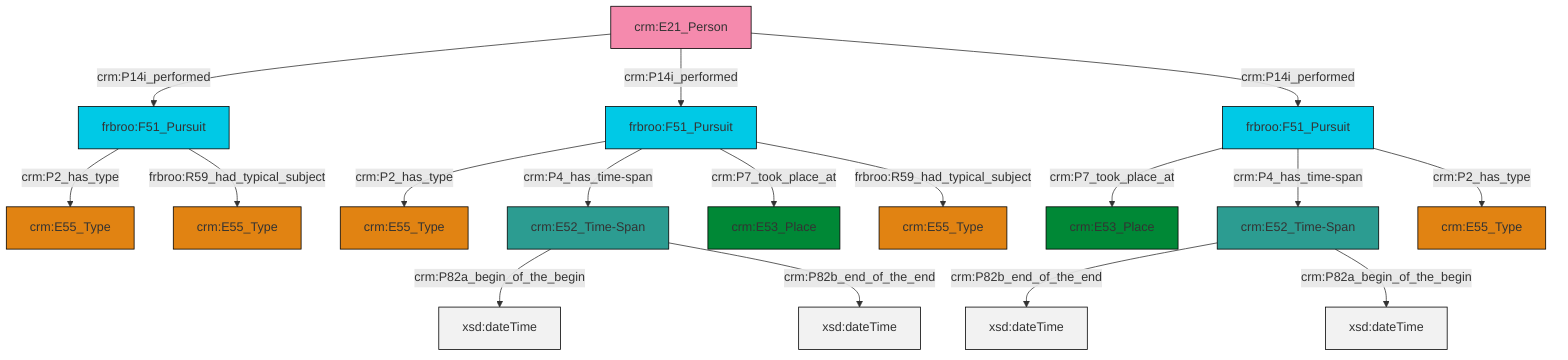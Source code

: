 graph TD
classDef Literal fill:#f2f2f2,stroke:#000000;
classDef CRM_Entity fill:#FFFFFF,stroke:#000000;
classDef Temporal_Entity fill:#00C9E6, stroke:#000000;
classDef Type fill:#E18312, stroke:#000000;
classDef Time-Span fill:#2C9C91, stroke:#000000;
classDef Appellation fill:#FFEB7F, stroke:#000000;
classDef Place fill:#008836, stroke:#000000;
classDef Persistent_Item fill:#B266B2, stroke:#000000;
classDef Conceptual_Object fill:#FFD700, stroke:#000000;
classDef Physical_Thing fill:#D2B48C, stroke:#000000;
classDef Actor fill:#f58aad, stroke:#000000;
classDef PC_Classes fill:#4ce600, stroke:#000000;
classDef Multi fill:#cccccc,stroke:#000000;

0["frbroo:F51_Pursuit"]:::Temporal_Entity -->|crm:P2_has_type| 1["crm:E55_Type"]:::Type
6["frbroo:F51_Pursuit"]:::Temporal_Entity -->|crm:P2_has_type| 2["crm:E55_Type"]:::Type
9["crm:E21_Person"]:::Actor -->|crm:P14i_performed| 6["frbroo:F51_Pursuit"]:::Temporal_Entity
0["frbroo:F51_Pursuit"]:::Temporal_Entity -->|crm:P4_has_time-span| 10["crm:E52_Time-Span"]:::Time-Span
9["crm:E21_Person"]:::Actor -->|crm:P14i_performed| 0["frbroo:F51_Pursuit"]:::Temporal_Entity
0["frbroo:F51_Pursuit"]:::Temporal_Entity -->|crm:P7_took_place_at| 14["crm:E53_Place"]:::Place
4["frbroo:F51_Pursuit"]:::Temporal_Entity -->|crm:P7_took_place_at| 7["crm:E53_Place"]:::Place
16["crm:E52_Time-Span"]:::Time-Span -->|crm:P82b_end_of_the_end| 17[xsd:dateTime]:::Literal
9["crm:E21_Person"]:::Actor -->|crm:P14i_performed| 4["frbroo:F51_Pursuit"]:::Temporal_Entity
16["crm:E52_Time-Span"]:::Time-Span -->|crm:P82a_begin_of_the_begin| 18[xsd:dateTime]:::Literal
6["frbroo:F51_Pursuit"]:::Temporal_Entity -->|frbroo:R59_had_typical_subject| 19["crm:E55_Type"]:::Type
4["frbroo:F51_Pursuit"]:::Temporal_Entity -->|crm:P4_has_time-span| 16["crm:E52_Time-Span"]:::Time-Span
0["frbroo:F51_Pursuit"]:::Temporal_Entity -->|frbroo:R59_had_typical_subject| 28["crm:E55_Type"]:::Type
10["crm:E52_Time-Span"]:::Time-Span -->|crm:P82a_begin_of_the_begin| 31[xsd:dateTime]:::Literal
4["frbroo:F51_Pursuit"]:::Temporal_Entity -->|crm:P2_has_type| 11["crm:E55_Type"]:::Type
10["crm:E52_Time-Span"]:::Time-Span -->|crm:P82b_end_of_the_end| 32[xsd:dateTime]:::Literal